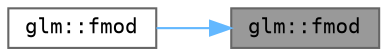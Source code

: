 digraph "glm::fmod"
{
 // LATEX_PDF_SIZE
  bgcolor="transparent";
  edge [fontname=Terminal,fontsize=10,labelfontname=Helvetica,labelfontsize=10];
  node [fontname=Terminal,fontsize=10,shape=box,height=0.2,width=0.4];
  rankdir="RL";
  Node1 [label="glm::fmod",height=0.2,width=0.4,color="gray40", fillcolor="grey60", style="filled", fontcolor="black",tooltip=" "];
  Node1 -> Node2 [dir="back",color="steelblue1",style="solid"];
  Node2 [label="glm::fmod",height=0.2,width=0.4,color="grey40", fillcolor="white", style="filled",URL="$namespaceglm.html#a823bda2877e4dcc4440987f94e0e3690",tooltip=" "];
}
